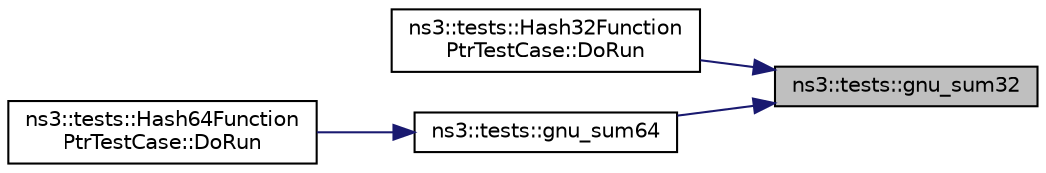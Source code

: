 digraph "ns3::tests::gnu_sum32"
{
 // LATEX_PDF_SIZE
  edge [fontname="Helvetica",fontsize="10",labelfontname="Helvetica",labelfontsize="10"];
  node [fontname="Helvetica",fontsize="10",shape=record];
  rankdir="RL";
  Node1 [label="ns3::tests::gnu_sum32",height=0.2,width=0.4,color="black", fillcolor="grey75", style="filled", fontcolor="black",tooltip="A 32-bit hash function, based on gnu_sum()."];
  Node1 -> Node2 [dir="back",color="midnightblue",fontsize="10",style="solid",fontname="Helvetica"];
  Node2 [label="ns3::tests::Hash32Function\lPtrTestCase::DoRun",height=0.2,width=0.4,color="black", fillcolor="white", style="filled",URL="$classns3_1_1tests_1_1_hash32_function_ptr_test_case.html#a13980c4e3d022160e2de13ee244520d2",tooltip="Implementation to actually run this TestCase."];
  Node1 -> Node3 [dir="back",color="midnightblue",fontsize="10",style="solid",fontname="Helvetica"];
  Node3 [label="ns3::tests::gnu_sum64",height=0.2,width=0.4,color="black", fillcolor="white", style="filled",URL="$group__hash-tests.html#ga30fa5a5516cf3a9df5a14de562e999d5",tooltip="A 64-bit hash function, base on gnu_sum()."];
  Node3 -> Node4 [dir="back",color="midnightblue",fontsize="10",style="solid",fontname="Helvetica"];
  Node4 [label="ns3::tests::Hash64Function\lPtrTestCase::DoRun",height=0.2,width=0.4,color="black", fillcolor="white", style="filled",URL="$classns3_1_1tests_1_1_hash64_function_ptr_test_case.html#ac000fc8e5a06e528686af9741ecdf80d",tooltip="Implementation to actually run this TestCase."];
}
